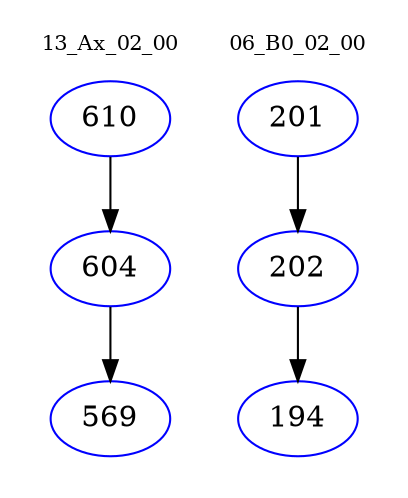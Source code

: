 digraph{
subgraph cluster_0 {
color = white
label = "13_Ax_02_00";
fontsize=10;
T0_610 [label="610", color="blue"]
T0_610 -> T0_604 [color="black"]
T0_604 [label="604", color="blue"]
T0_604 -> T0_569 [color="black"]
T0_569 [label="569", color="blue"]
}
subgraph cluster_1 {
color = white
label = "06_B0_02_00";
fontsize=10;
T1_201 [label="201", color="blue"]
T1_201 -> T1_202 [color="black"]
T1_202 [label="202", color="blue"]
T1_202 -> T1_194 [color="black"]
T1_194 [label="194", color="blue"]
}
}
